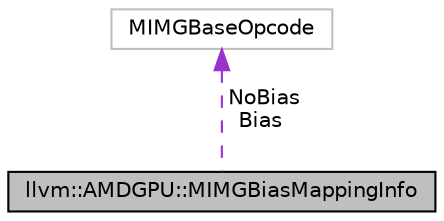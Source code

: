 digraph "llvm::AMDGPU::MIMGBiasMappingInfo"
{
 // LATEX_PDF_SIZE
  bgcolor="transparent";
  edge [fontname="Helvetica",fontsize="10",labelfontname="Helvetica",labelfontsize="10"];
  node [fontname="Helvetica",fontsize="10",shape=record];
  Node1 [label="llvm::AMDGPU::MIMGBiasMappingInfo",height=0.2,width=0.4,color="black", fillcolor="grey75", style="filled", fontcolor="black",tooltip=" "];
  Node2 -> Node1 [dir="back",color="darkorchid3",fontsize="10",style="dashed",label=" NoBias\nBias" ,fontname="Helvetica"];
  Node2 [label="MIMGBaseOpcode",height=0.2,width=0.4,color="grey75",tooltip=" "];
}

